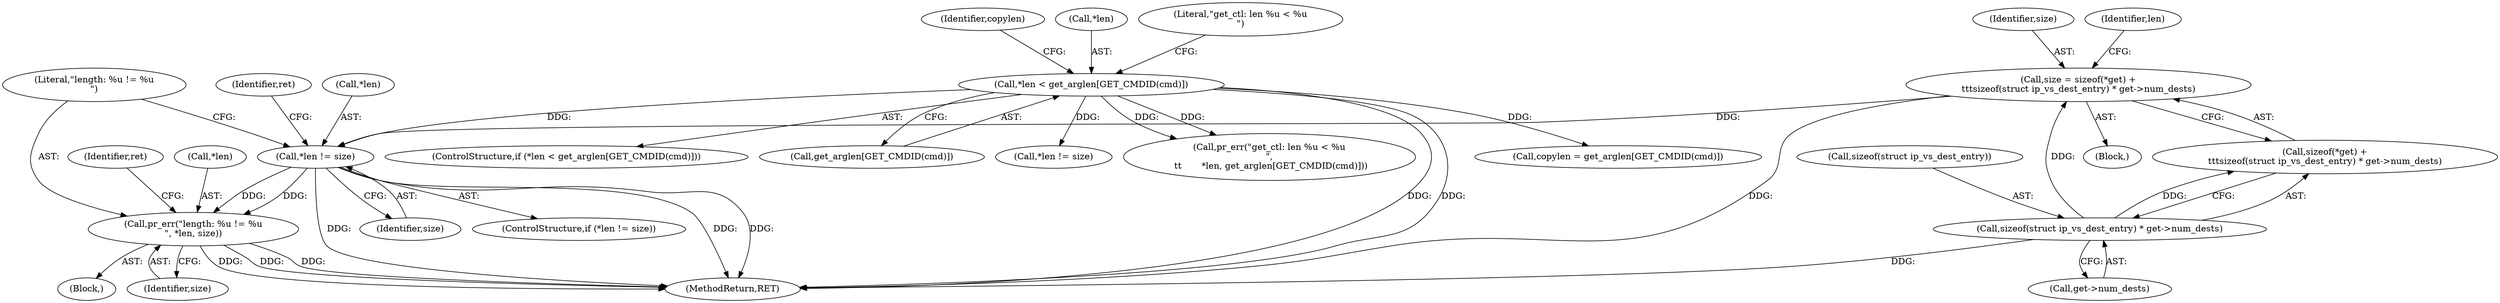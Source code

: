 digraph "0_linux_04bcef2a83f40c6db24222b27a52892cba39dffb@pointer" {
"1000386" [label="(Call,pr_err(\"length: %u != %u\n\", *len, size))"];
"1000381" [label="(Call,*len != size)"];
"1000131" [label="(Call,*len < get_arglen[GET_CMDID(cmd)])"];
"1000368" [label="(Call,size = sizeof(*get) +\n\t\t\tsizeof(struct ip_vs_dest_entry) * get->num_dests)"];
"1000374" [label="(Call,sizeof(struct ip_vs_dest_entry) * get->num_dests)"];
"1000375" [label="(Call,sizeof(struct ip_vs_dest_entry))"];
"1000397" [label="(Identifier,ret)"];
"1000150" [label="(Call,copylen = get_arglen[GET_CMDID(cmd)])"];
"1000388" [label="(Call,*len)"];
"1000131" [label="(Call,*len < get_arglen[GET_CMDID(cmd)])"];
"1000392" [label="(Identifier,ret)"];
"1000386" [label="(Call,pr_err(\"length: %u != %u\n\", *len, size))"];
"1000374" [label="(Call,sizeof(struct ip_vs_dest_entry) * get->num_dests)"];
"1000385" [label="(Block,)"];
"1000139" [label="(Call,pr_err(\"get_ctl: len %u < %u\n\",\n \t\t       *len, get_arglen[GET_CMDID(cmd)]))"];
"1000384" [label="(Identifier,size)"];
"1000382" [label="(Call,*len)"];
"1000387" [label="(Literal,\"length: %u != %u\n\")"];
"1000370" [label="(Call,sizeof(*get) +\n\t\t\tsizeof(struct ip_vs_dest_entry) * get->num_dests)"];
"1000380" [label="(ControlStructure,if (*len != size))"];
"1000520" [label="(MethodReturn,RET)"];
"1000130" [label="(ControlStructure,if (*len < get_arglen[GET_CMDID(cmd)]))"];
"1000134" [label="(Call,get_arglen[GET_CMDID(cmd)])"];
"1000132" [label="(Call,*len)"];
"1000140" [label="(Literal,\"get_ctl: len %u < %u\n\")"];
"1000151" [label="(Identifier,copylen)"];
"1000383" [label="(Identifier,len)"];
"1000270" [label="(Call,*len != size)"];
"1000360" [label="(Block,)"];
"1000377" [label="(Call,get->num_dests)"];
"1000381" [label="(Call,*len != size)"];
"1000369" [label="(Identifier,size)"];
"1000368" [label="(Call,size = sizeof(*get) +\n\t\t\tsizeof(struct ip_vs_dest_entry) * get->num_dests)"];
"1000390" [label="(Identifier,size)"];
"1000386" -> "1000385"  [label="AST: "];
"1000386" -> "1000390"  [label="CFG: "];
"1000387" -> "1000386"  [label="AST: "];
"1000388" -> "1000386"  [label="AST: "];
"1000390" -> "1000386"  [label="AST: "];
"1000392" -> "1000386"  [label="CFG: "];
"1000386" -> "1000520"  [label="DDG: "];
"1000386" -> "1000520"  [label="DDG: "];
"1000386" -> "1000520"  [label="DDG: "];
"1000381" -> "1000386"  [label="DDG: "];
"1000381" -> "1000386"  [label="DDG: "];
"1000381" -> "1000380"  [label="AST: "];
"1000381" -> "1000384"  [label="CFG: "];
"1000382" -> "1000381"  [label="AST: "];
"1000384" -> "1000381"  [label="AST: "];
"1000387" -> "1000381"  [label="CFG: "];
"1000397" -> "1000381"  [label="CFG: "];
"1000381" -> "1000520"  [label="DDG: "];
"1000381" -> "1000520"  [label="DDG: "];
"1000381" -> "1000520"  [label="DDG: "];
"1000131" -> "1000381"  [label="DDG: "];
"1000368" -> "1000381"  [label="DDG: "];
"1000131" -> "1000130"  [label="AST: "];
"1000131" -> "1000134"  [label="CFG: "];
"1000132" -> "1000131"  [label="AST: "];
"1000134" -> "1000131"  [label="AST: "];
"1000140" -> "1000131"  [label="CFG: "];
"1000151" -> "1000131"  [label="CFG: "];
"1000131" -> "1000520"  [label="DDG: "];
"1000131" -> "1000520"  [label="DDG: "];
"1000131" -> "1000139"  [label="DDG: "];
"1000131" -> "1000139"  [label="DDG: "];
"1000131" -> "1000150"  [label="DDG: "];
"1000131" -> "1000270"  [label="DDG: "];
"1000368" -> "1000360"  [label="AST: "];
"1000368" -> "1000370"  [label="CFG: "];
"1000369" -> "1000368"  [label="AST: "];
"1000370" -> "1000368"  [label="AST: "];
"1000383" -> "1000368"  [label="CFG: "];
"1000368" -> "1000520"  [label="DDG: "];
"1000374" -> "1000368"  [label="DDG: "];
"1000374" -> "1000370"  [label="AST: "];
"1000374" -> "1000377"  [label="CFG: "];
"1000375" -> "1000374"  [label="AST: "];
"1000377" -> "1000374"  [label="AST: "];
"1000370" -> "1000374"  [label="CFG: "];
"1000374" -> "1000520"  [label="DDG: "];
"1000374" -> "1000370"  [label="DDG: "];
}
